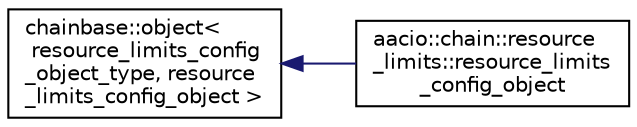 digraph "Graphical Class Hierarchy"
{
  edge [fontname="Helvetica",fontsize="10",labelfontname="Helvetica",labelfontsize="10"];
  node [fontname="Helvetica",fontsize="10",shape=record];
  rankdir="LR";
  Node0 [label="chainbase::object\<\l resource_limits_config\l_object_type, resource\l_limits_config_object \>",height=0.2,width=0.4,color="black", fillcolor="white", style="filled",URL="$structchainbase_1_1object.html"];
  Node0 -> Node1 [dir="back",color="midnightblue",fontsize="10",style="solid",fontname="Helvetica"];
  Node1 [label="aacio::chain::resource\l_limits::resource_limits\l_config_object",height=0.2,width=0.4,color="black", fillcolor="white", style="filled",URL="$classaacio_1_1chain_1_1resource__limits_1_1resource__limits__config__object.html"];
}

